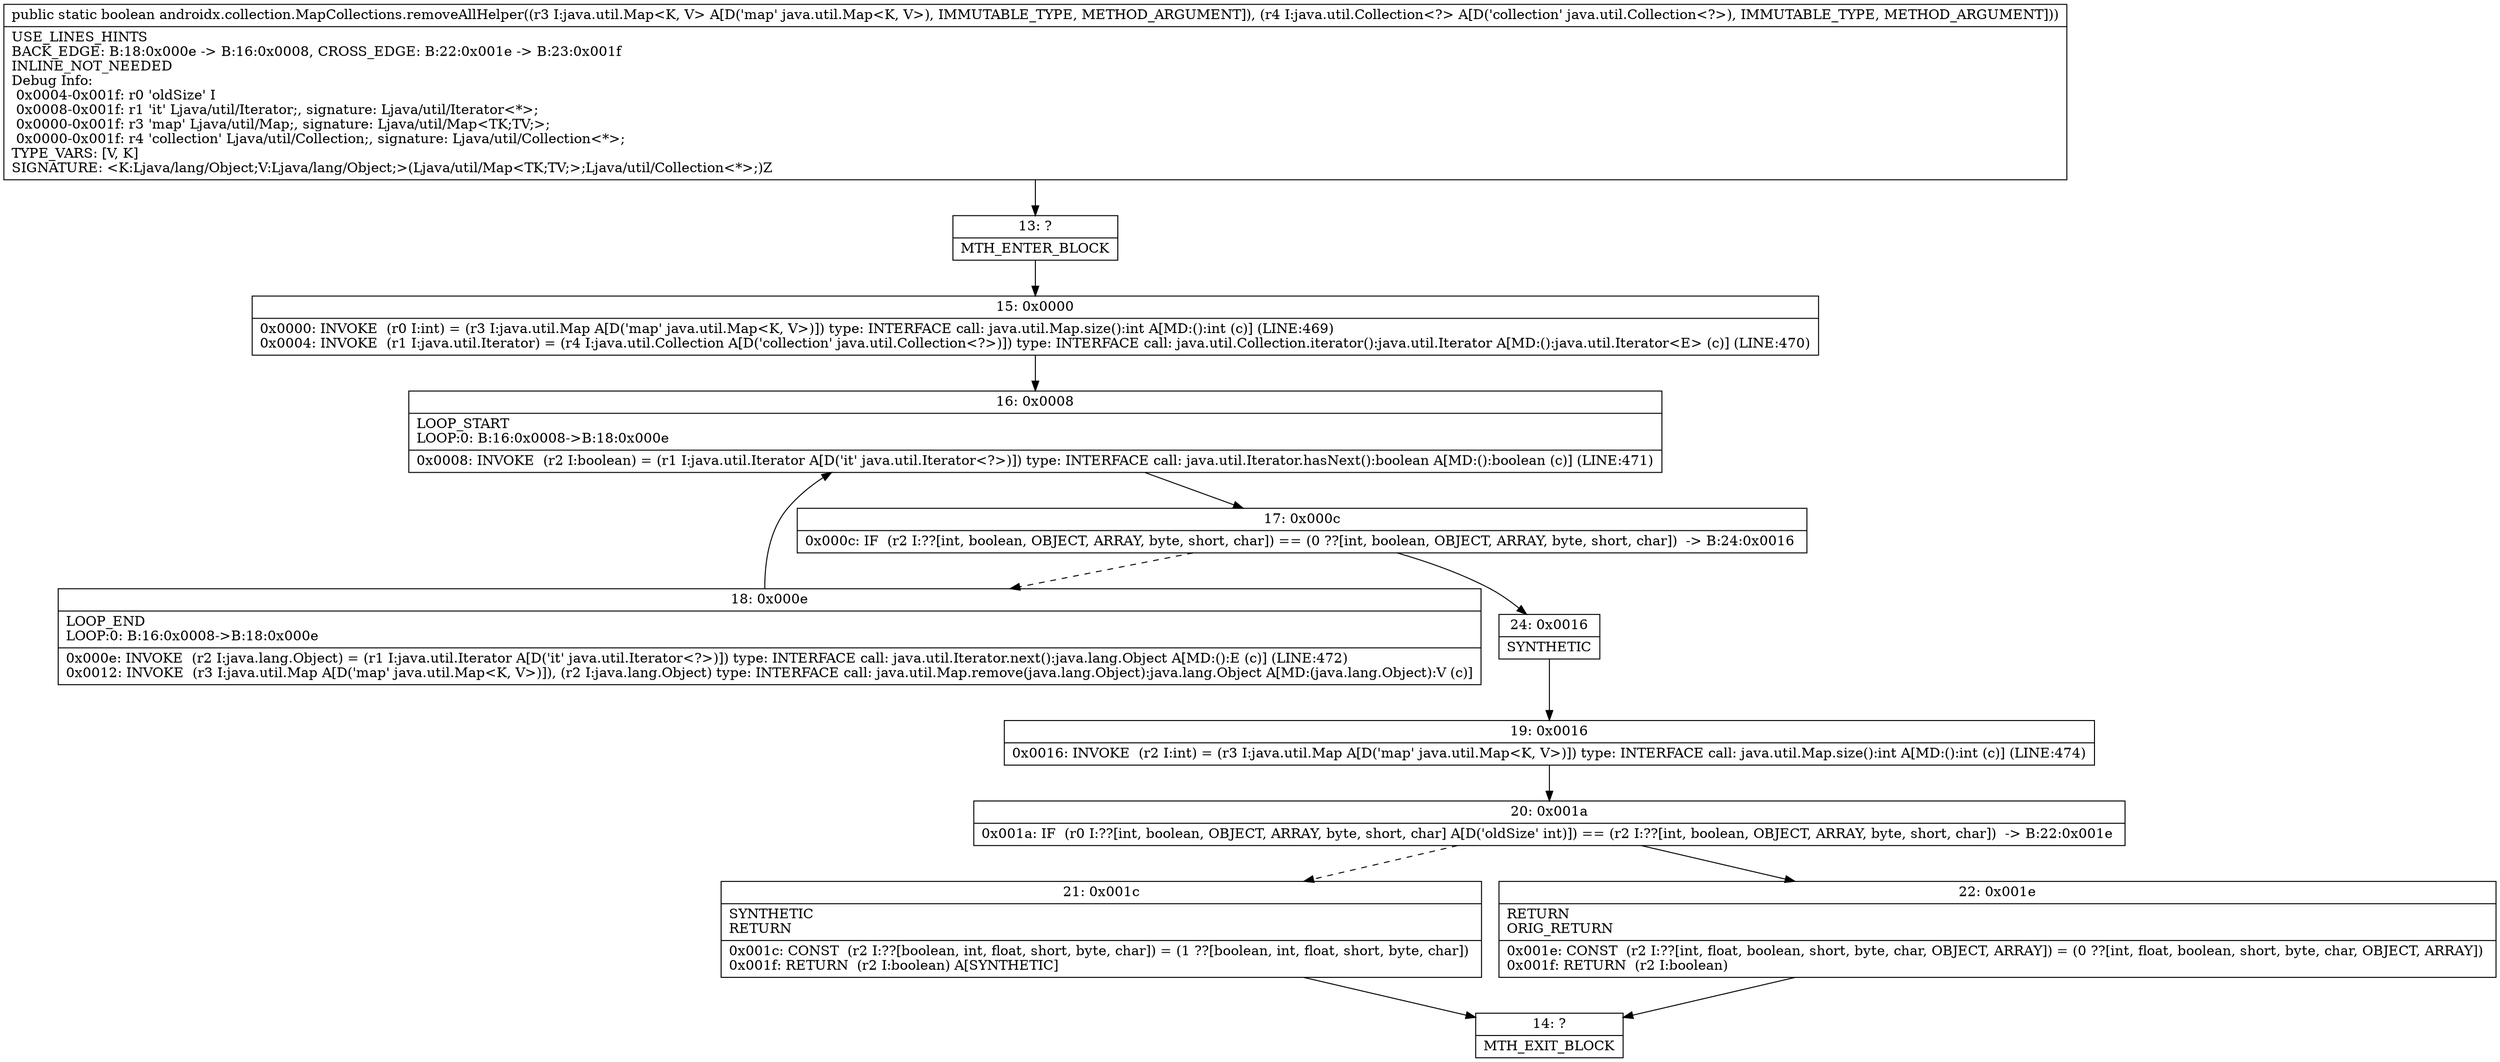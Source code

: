 digraph "CFG forandroidx.collection.MapCollections.removeAllHelper(Ljava\/util\/Map;Ljava\/util\/Collection;)Z" {
Node_13 [shape=record,label="{13\:\ ?|MTH_ENTER_BLOCK\l}"];
Node_15 [shape=record,label="{15\:\ 0x0000|0x0000: INVOKE  (r0 I:int) = (r3 I:java.util.Map A[D('map' java.util.Map\<K, V\>)]) type: INTERFACE call: java.util.Map.size():int A[MD:():int (c)] (LINE:469)\l0x0004: INVOKE  (r1 I:java.util.Iterator) = (r4 I:java.util.Collection A[D('collection' java.util.Collection\<?\>)]) type: INTERFACE call: java.util.Collection.iterator():java.util.Iterator A[MD:():java.util.Iterator\<E\> (c)] (LINE:470)\l}"];
Node_16 [shape=record,label="{16\:\ 0x0008|LOOP_START\lLOOP:0: B:16:0x0008\-\>B:18:0x000e\l|0x0008: INVOKE  (r2 I:boolean) = (r1 I:java.util.Iterator A[D('it' java.util.Iterator\<?\>)]) type: INTERFACE call: java.util.Iterator.hasNext():boolean A[MD:():boolean (c)] (LINE:471)\l}"];
Node_17 [shape=record,label="{17\:\ 0x000c|0x000c: IF  (r2 I:??[int, boolean, OBJECT, ARRAY, byte, short, char]) == (0 ??[int, boolean, OBJECT, ARRAY, byte, short, char])  \-\> B:24:0x0016 \l}"];
Node_18 [shape=record,label="{18\:\ 0x000e|LOOP_END\lLOOP:0: B:16:0x0008\-\>B:18:0x000e\l|0x000e: INVOKE  (r2 I:java.lang.Object) = (r1 I:java.util.Iterator A[D('it' java.util.Iterator\<?\>)]) type: INTERFACE call: java.util.Iterator.next():java.lang.Object A[MD:():E (c)] (LINE:472)\l0x0012: INVOKE  (r3 I:java.util.Map A[D('map' java.util.Map\<K, V\>)]), (r2 I:java.lang.Object) type: INTERFACE call: java.util.Map.remove(java.lang.Object):java.lang.Object A[MD:(java.lang.Object):V (c)]\l}"];
Node_24 [shape=record,label="{24\:\ 0x0016|SYNTHETIC\l}"];
Node_19 [shape=record,label="{19\:\ 0x0016|0x0016: INVOKE  (r2 I:int) = (r3 I:java.util.Map A[D('map' java.util.Map\<K, V\>)]) type: INTERFACE call: java.util.Map.size():int A[MD:():int (c)] (LINE:474)\l}"];
Node_20 [shape=record,label="{20\:\ 0x001a|0x001a: IF  (r0 I:??[int, boolean, OBJECT, ARRAY, byte, short, char] A[D('oldSize' int)]) == (r2 I:??[int, boolean, OBJECT, ARRAY, byte, short, char])  \-\> B:22:0x001e \l}"];
Node_21 [shape=record,label="{21\:\ 0x001c|SYNTHETIC\lRETURN\l|0x001c: CONST  (r2 I:??[boolean, int, float, short, byte, char]) = (1 ??[boolean, int, float, short, byte, char]) \l0x001f: RETURN  (r2 I:boolean) A[SYNTHETIC]\l}"];
Node_14 [shape=record,label="{14\:\ ?|MTH_EXIT_BLOCK\l}"];
Node_22 [shape=record,label="{22\:\ 0x001e|RETURN\lORIG_RETURN\l|0x001e: CONST  (r2 I:??[int, float, boolean, short, byte, char, OBJECT, ARRAY]) = (0 ??[int, float, boolean, short, byte, char, OBJECT, ARRAY]) \l0x001f: RETURN  (r2 I:boolean) \l}"];
MethodNode[shape=record,label="{public static boolean androidx.collection.MapCollections.removeAllHelper((r3 I:java.util.Map\<K, V\> A[D('map' java.util.Map\<K, V\>), IMMUTABLE_TYPE, METHOD_ARGUMENT]), (r4 I:java.util.Collection\<?\> A[D('collection' java.util.Collection\<?\>), IMMUTABLE_TYPE, METHOD_ARGUMENT]))  | USE_LINES_HINTS\lBACK_EDGE: B:18:0x000e \-\> B:16:0x0008, CROSS_EDGE: B:22:0x001e \-\> B:23:0x001f\lINLINE_NOT_NEEDED\lDebug Info:\l  0x0004\-0x001f: r0 'oldSize' I\l  0x0008\-0x001f: r1 'it' Ljava\/util\/Iterator;, signature: Ljava\/util\/Iterator\<*\>;\l  0x0000\-0x001f: r3 'map' Ljava\/util\/Map;, signature: Ljava\/util\/Map\<TK;TV;\>;\l  0x0000\-0x001f: r4 'collection' Ljava\/util\/Collection;, signature: Ljava\/util\/Collection\<*\>;\lTYPE_VARS: [V, K]\lSIGNATURE: \<K:Ljava\/lang\/Object;V:Ljava\/lang\/Object;\>(Ljava\/util\/Map\<TK;TV;\>;Ljava\/util\/Collection\<*\>;)Z\l}"];
MethodNode -> Node_13;Node_13 -> Node_15;
Node_15 -> Node_16;
Node_16 -> Node_17;
Node_17 -> Node_18[style=dashed];
Node_17 -> Node_24;
Node_18 -> Node_16;
Node_24 -> Node_19;
Node_19 -> Node_20;
Node_20 -> Node_21[style=dashed];
Node_20 -> Node_22;
Node_21 -> Node_14;
Node_22 -> Node_14;
}

